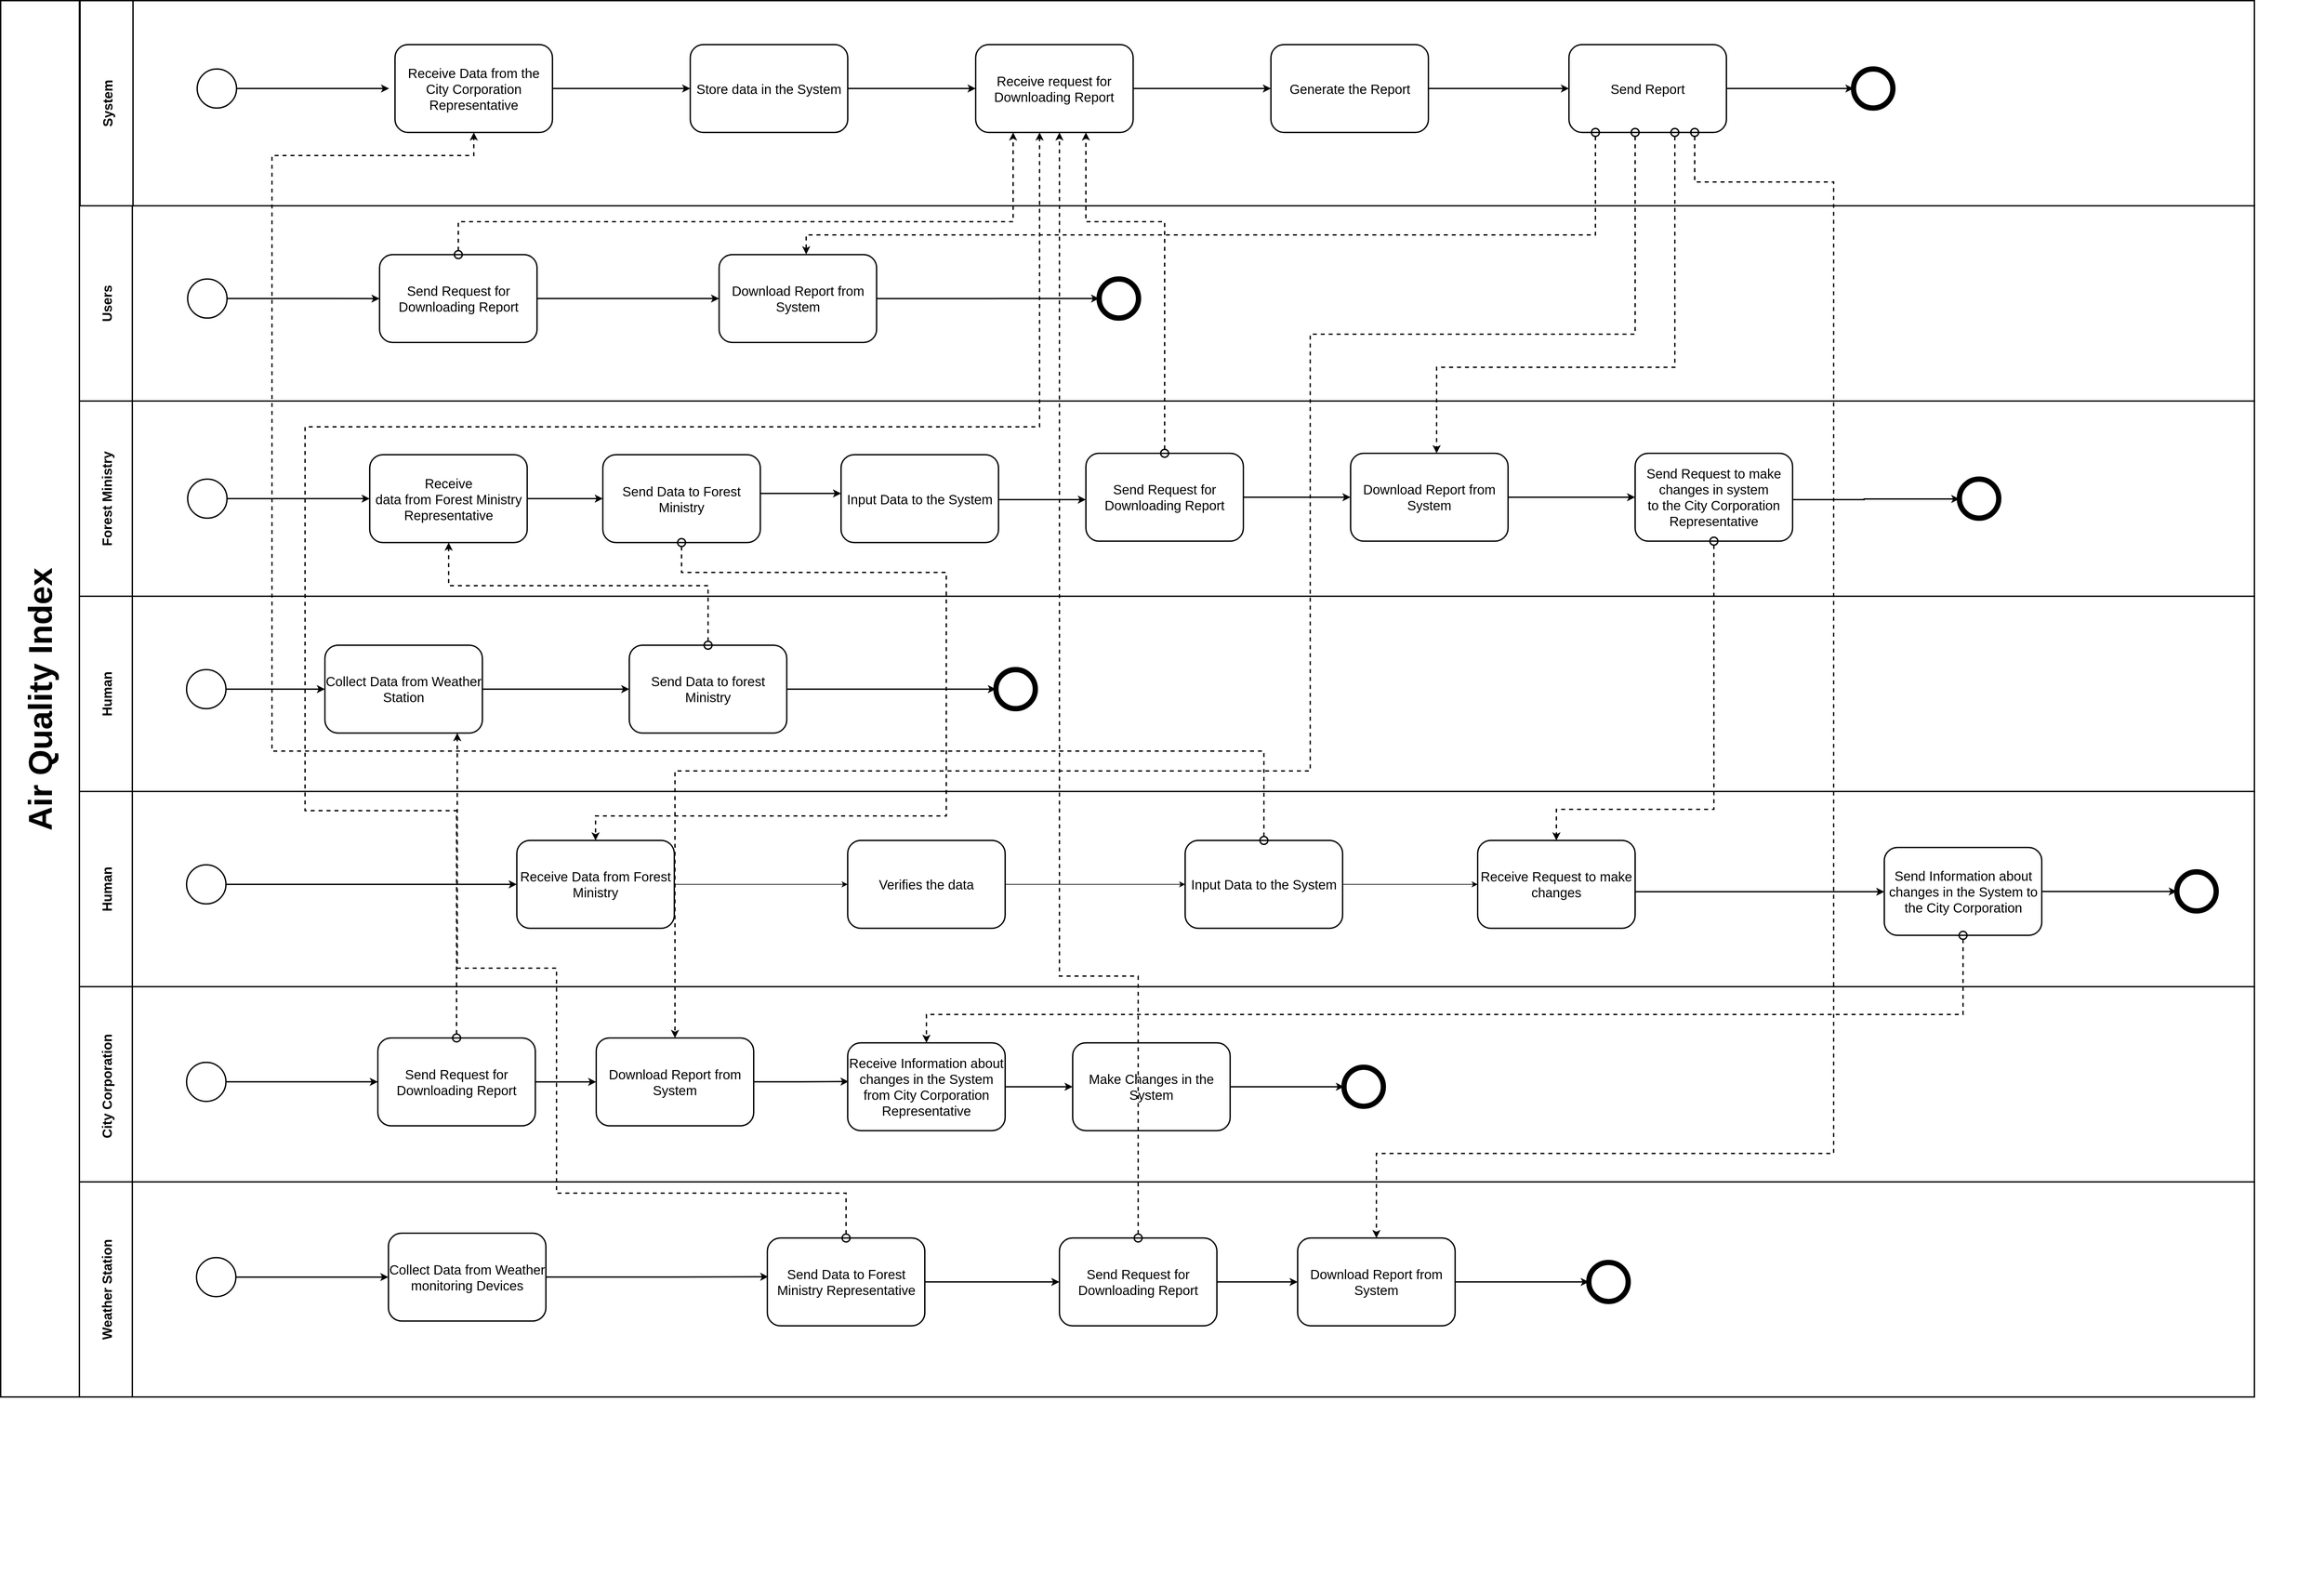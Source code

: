 <mxfile version="20.2.3" type="github">
  <diagram id="QK-G4r99VR7Iopguges4" name="Page-1">
    <mxGraphModel dx="4042" dy="3348" grid="1" gridSize="10" guides="1" tooltips="1" connect="1" arrows="1" fold="1" page="1" pageScale="1" pageWidth="850" pageHeight="1100" math="0" shadow="0">
      <root>
        <mxCell id="0" />
        <mxCell id="1" parent="0" />
        <mxCell id="4ae8aSRG42hauCQbg71n-1" value="" style="group;horizontal=0;" connectable="0" vertex="1" parent="1">
          <mxGeometry x="170" y="-742" width="3510" height="2360" as="geometry" />
        </mxCell>
        <mxCell id="4ae8aSRG42hauCQbg71n-2" value="Users" style="swimlane;horizontal=0;startSize=80;strokeWidth=2;fontSize=20;" vertex="1" parent="4ae8aSRG42hauCQbg71n-1">
          <mxGeometry x="118.983" y="300" width="3286.907" height="295" as="geometry" />
        </mxCell>
        <mxCell id="4ae8aSRG42hauCQbg71n-3" style="edgeStyle=orthogonalEdgeStyle;shape=connector;rounded=0;orthogonalLoop=1;jettySize=auto;html=1;exitX=1;exitY=0.5;exitDx=0;exitDy=0;exitPerimeter=0;labelBackgroundColor=default;fontFamily=Helvetica;fontSize=11;fontColor=default;startArrow=none;startFill=0;endArrow=classic;strokeColor=default;strokeWidth=2;" edge="1" parent="4ae8aSRG42hauCQbg71n-2" source="4ae8aSRG42hauCQbg71n-4" target="4ae8aSRG42hauCQbg71n-9">
          <mxGeometry relative="1" as="geometry" />
        </mxCell>
        <mxCell id="4ae8aSRG42hauCQbg71n-4" value="" style="strokeWidth=2;html=1;shape=mxgraph.flowchart.start_2;whiteSpace=wrap;" vertex="1" parent="4ae8aSRG42hauCQbg71n-2">
          <mxGeometry x="163.602" y="110.625" width="59.492" height="59" as="geometry" />
        </mxCell>
        <mxCell id="4ae8aSRG42hauCQbg71n-5" value="" style="strokeWidth=8;html=1;shape=mxgraph.flowchart.start_2;whiteSpace=wrap;" vertex="1" parent="4ae8aSRG42hauCQbg71n-2">
          <mxGeometry x="1541.021" y="110.625" width="59.492" height="59" as="geometry" />
        </mxCell>
        <mxCell id="4ae8aSRG42hauCQbg71n-6" value="&lt;span style=&quot;font-size: 20px;&quot;&gt;Download Report from System&lt;/span&gt;" style="rounded=1;whiteSpace=wrap;html=1;strokeWidth=2;" vertex="1" parent="4ae8aSRG42hauCQbg71n-2">
          <mxGeometry x="966.737" y="73.75" width="237.966" height="132.75" as="geometry" />
        </mxCell>
        <mxCell id="4ae8aSRG42hauCQbg71n-7" style="edgeStyle=orthogonalEdgeStyle;rounded=0;orthogonalLoop=1;jettySize=auto;html=1;entryX=0;entryY=0.5;entryDx=0;entryDy=0;entryPerimeter=0;strokeWidth=2;" edge="1" parent="4ae8aSRG42hauCQbg71n-2" source="4ae8aSRG42hauCQbg71n-6" target="4ae8aSRG42hauCQbg71n-5">
          <mxGeometry relative="1" as="geometry">
            <mxPoint x="1027.657" y="139.668" as="targetPoint" />
          </mxGeometry>
        </mxCell>
        <mxCell id="4ae8aSRG42hauCQbg71n-8" style="edgeStyle=orthogonalEdgeStyle;shape=connector;rounded=0;orthogonalLoop=1;jettySize=auto;html=1;exitX=1;exitY=0.5;exitDx=0;exitDy=0;entryX=0;entryY=0.5;entryDx=0;entryDy=0;labelBackgroundColor=default;fontFamily=Helvetica;fontSize=11;fontColor=default;startArrow=none;startFill=0;endArrow=classic;strokeColor=default;strokeWidth=2;" edge="1" parent="4ae8aSRG42hauCQbg71n-2" source="4ae8aSRG42hauCQbg71n-9" target="4ae8aSRG42hauCQbg71n-6">
          <mxGeometry relative="1" as="geometry" />
        </mxCell>
        <mxCell id="4ae8aSRG42hauCQbg71n-9" value="&lt;span style=&quot;font-size: 20px;&quot;&gt;Send Request for Downloading Report&lt;/span&gt;" style="rounded=1;whiteSpace=wrap;html=1;strokeWidth=2;" vertex="1" parent="4ae8aSRG42hauCQbg71n-2">
          <mxGeometry x="453.623" y="73.75" width="237.966" height="132.75" as="geometry" />
        </mxCell>
        <mxCell id="4ae8aSRG42hauCQbg71n-10" value="" style="group;strokeWidth=2;" connectable="0" vertex="1" parent="4ae8aSRG42hauCQbg71n-1">
          <mxGeometry x="118.983" y="595" width="3391.017" height="1770" as="geometry" />
        </mxCell>
        <mxCell id="4ae8aSRG42hauCQbg71n-11" value="" style="group;strokeWidth=2;" connectable="0" vertex="1" parent="4ae8aSRG42hauCQbg71n-10">
          <mxGeometry y="295" width="3331.525" height="1475" as="geometry" />
        </mxCell>
        <mxCell id="4ae8aSRG42hauCQbg71n-12" value="" style="group;strokeWidth=2;" connectable="0" vertex="1" parent="4ae8aSRG42hauCQbg71n-11">
          <mxGeometry width="3331.525" height="1475" as="geometry" />
        </mxCell>
        <mxCell id="4ae8aSRG42hauCQbg71n-13" value="Weather Station" style="swimlane;horizontal=0;startSize=80;fillStyle=solid;strokeWidth=2;fontSize=20;fontStyle=1" vertex="1" parent="4ae8aSRG42hauCQbg71n-12">
          <mxGeometry y="885" width="3286.91" height="325" as="geometry" />
        </mxCell>
        <mxCell id="4ae8aSRG42hauCQbg71n-14" style="edgeStyle=orthogonalEdgeStyle;rounded=0;orthogonalLoop=1;jettySize=auto;html=1;entryX=0;entryY=0.5;entryDx=0;entryDy=0;strokeWidth=2;" edge="1" parent="4ae8aSRG42hauCQbg71n-13" source="4ae8aSRG42hauCQbg71n-15" target="4ae8aSRG42hauCQbg71n-17">
          <mxGeometry relative="1" as="geometry" />
        </mxCell>
        <mxCell id="4ae8aSRG42hauCQbg71n-15" value="" style="strokeWidth=2;html=1;shape=mxgraph.flowchart.start_2;whiteSpace=wrap;" vertex="1" parent="4ae8aSRG42hauCQbg71n-13">
          <mxGeometry x="176.987" y="114.313" width="59.492" height="59" as="geometry" />
        </mxCell>
        <mxCell id="4ae8aSRG42hauCQbg71n-16" style="edgeStyle=orthogonalEdgeStyle;rounded=0;orthogonalLoop=1;jettySize=auto;html=1;entryX=0.006;entryY=0.441;entryDx=0;entryDy=0;entryPerimeter=0;strokeWidth=2;" edge="1" parent="4ae8aSRG42hauCQbg71n-13" source="4ae8aSRG42hauCQbg71n-17" target="4ae8aSRG42hauCQbg71n-19">
          <mxGeometry relative="1" as="geometry" />
        </mxCell>
        <mxCell id="4ae8aSRG42hauCQbg71n-17" value="&lt;font style=&quot;font-size: 20px;&quot;&gt;Collect Data from Weather monitoring Devices&lt;/font&gt;" style="rounded=1;whiteSpace=wrap;html=1;strokeWidth=2;" vertex="1" parent="4ae8aSRG42hauCQbg71n-13">
          <mxGeometry x="467.008" y="77.438" width="237.966" height="132.75" as="geometry" />
        </mxCell>
        <mxCell id="4ae8aSRG42hauCQbg71n-18" style="edgeStyle=orthogonalEdgeStyle;rounded=0;orthogonalLoop=1;jettySize=auto;html=1;strokeWidth=2;" edge="1" parent="4ae8aSRG42hauCQbg71n-13" source="4ae8aSRG42hauCQbg71n-19" target="4ae8aSRG42hauCQbg71n-22">
          <mxGeometry relative="1" as="geometry">
            <mxPoint x="1502.16" y="150.845" as="targetPoint" />
          </mxGeometry>
        </mxCell>
        <mxCell id="4ae8aSRG42hauCQbg71n-19" value="&lt;font style=&quot;font-size: 20px;&quot;&gt;Send Data to Forest Ministry Representative&lt;/font&gt;" style="rounded=1;whiteSpace=wrap;html=1;strokeWidth=2;" vertex="1" parent="4ae8aSRG42hauCQbg71n-13">
          <mxGeometry x="1039.614" y="84.812" width="237.966" height="132.75" as="geometry" />
        </mxCell>
        <mxCell id="4ae8aSRG42hauCQbg71n-20" value="&lt;font style=&quot;font-size: 20px;&quot;&gt;Download Report from System&lt;/font&gt;" style="rounded=1;whiteSpace=wrap;html=1;strokeWidth=2;" vertex="1" parent="4ae8aSRG42hauCQbg71n-13">
          <mxGeometry x="1841.013" y="84.81" width="237.966" height="132.75" as="geometry" />
        </mxCell>
        <mxCell id="4ae8aSRG42hauCQbg71n-21" style="edgeStyle=orthogonalEdgeStyle;rounded=0;orthogonalLoop=1;jettySize=auto;html=1;strokeWidth=2;" edge="1" parent="4ae8aSRG42hauCQbg71n-13" source="4ae8aSRG42hauCQbg71n-20" target="4ae8aSRG42hauCQbg71n-24">
          <mxGeometry relative="1" as="geometry">
            <mxPoint x="2242.447" y="150.728" as="targetPoint" />
          </mxGeometry>
        </mxCell>
        <mxCell id="4ae8aSRG42hauCQbg71n-22" value="&lt;font style=&quot;font-size: 20px;&quot;&gt;Send Request for Downloading Report&lt;/font&gt;" style="rounded=1;whiteSpace=wrap;html=1;strokeWidth=2;" vertex="1" parent="4ae8aSRG42hauCQbg71n-13">
          <mxGeometry x="1481.013" y="84.81" width="237.966" height="132.75" as="geometry" />
        </mxCell>
        <mxCell id="4ae8aSRG42hauCQbg71n-23" style="edgeStyle=orthogonalEdgeStyle;rounded=0;orthogonalLoop=1;jettySize=auto;html=1;strokeWidth=2;" edge="1" parent="4ae8aSRG42hauCQbg71n-13" source="4ae8aSRG42hauCQbg71n-22" target="4ae8aSRG42hauCQbg71n-20">
          <mxGeometry relative="1" as="geometry">
            <mxPoint x="1482.036" y="-278.965" as="sourcePoint" />
            <mxPoint x="1532.034" y="-272.63" as="targetPoint" />
          </mxGeometry>
        </mxCell>
        <mxCell id="4ae8aSRG42hauCQbg71n-24" value="" style="strokeWidth=8;html=1;shape=mxgraph.flowchart.start_2;whiteSpace=wrap;" vertex="1" parent="4ae8aSRG42hauCQbg71n-13">
          <mxGeometry x="2281.021" y="121.69" width="59.492" height="59" as="geometry" />
        </mxCell>
        <mxCell id="4ae8aSRG42hauCQbg71n-25" value="City Corporation " style="swimlane;horizontal=0;startSize=80;strokeWidth=2;fontSize=20;" vertex="1" parent="4ae8aSRG42hauCQbg71n-12">
          <mxGeometry y="590" width="3286.907" height="295" as="geometry" />
        </mxCell>
        <mxCell id="4ae8aSRG42hauCQbg71n-26" value="" style="strokeWidth=2;html=1;shape=mxgraph.flowchart.start_2;whiteSpace=wrap;" vertex="1" parent="4ae8aSRG42hauCQbg71n-25">
          <mxGeometry x="161.952" y="114.315" width="59.492" height="59" as="geometry" />
        </mxCell>
        <mxCell id="4ae8aSRG42hauCQbg71n-27" value="" style="strokeWidth=8;html=1;shape=mxgraph.flowchart.start_2;whiteSpace=wrap;" vertex="1" parent="4ae8aSRG42hauCQbg71n-25">
          <mxGeometry x="1911.021" y="121.69" width="59.492" height="59" as="geometry" />
        </mxCell>
        <mxCell id="4ae8aSRG42hauCQbg71n-28" value="&lt;font style=&quot;font-size: 20px;&quot;&gt;Download Report from System&lt;/font&gt;" style="rounded=1;whiteSpace=wrap;html=1;strokeWidth=2;" vertex="1" parent="4ae8aSRG42hauCQbg71n-25">
          <mxGeometry x="781.013" y="77.44" width="237.966" height="132.75" as="geometry" />
        </mxCell>
        <mxCell id="4ae8aSRG42hauCQbg71n-29" style="edgeStyle=orthogonalEdgeStyle;rounded=0;orthogonalLoop=1;jettySize=auto;html=1;strokeWidth=2;" edge="1" parent="4ae8aSRG42hauCQbg71n-25" source="4ae8aSRG42hauCQbg71n-26" target="4ae8aSRG42hauCQbg71n-35">
          <mxGeometry relative="1" as="geometry">
            <mxPoint x="411.017" y="144" as="targetPoint" />
          </mxGeometry>
        </mxCell>
        <mxCell id="4ae8aSRG42hauCQbg71n-30" style="edgeStyle=orthogonalEdgeStyle;rounded=0;orthogonalLoop=1;jettySize=auto;html=1;strokeWidth=2;" edge="1" parent="4ae8aSRG42hauCQbg71n-25" source="4ae8aSRG42hauCQbg71n-31" target="4ae8aSRG42hauCQbg71n-33">
          <mxGeometry relative="1" as="geometry">
            <mxPoint x="1501.017" y="151" as="targetPoint" />
          </mxGeometry>
        </mxCell>
        <mxCell id="4ae8aSRG42hauCQbg71n-31" value="&lt;font style=&quot;font-size: 20px;&quot;&gt;Receive Information about changes in the System from City Corporation Representative&lt;/font&gt;" style="rounded=1;whiteSpace=wrap;html=1;strokeWidth=2;" vertex="1" parent="4ae8aSRG42hauCQbg71n-25">
          <mxGeometry x="1161.019" y="84.815" width="237.966" height="132.75" as="geometry" />
        </mxCell>
        <mxCell id="4ae8aSRG42hauCQbg71n-32" style="edgeStyle=orthogonalEdgeStyle;rounded=0;orthogonalLoop=1;jettySize=auto;html=1;entryX=0.006;entryY=0.441;entryDx=0;entryDy=0;entryPerimeter=0;strokeWidth=2;" edge="1" parent="4ae8aSRG42hauCQbg71n-25" source="4ae8aSRG42hauCQbg71n-28" target="4ae8aSRG42hauCQbg71n-31">
          <mxGeometry relative="1" as="geometry" />
        </mxCell>
        <mxCell id="4ae8aSRG42hauCQbg71n-33" value="&lt;font style=&quot;font-size: 20px;&quot;&gt;Make Changes in the System&lt;/font&gt;" style="rounded=1;whiteSpace=wrap;html=1;strokeWidth=2;" vertex="1" parent="4ae8aSRG42hauCQbg71n-25">
          <mxGeometry x="1501.019" y="84.815" width="237.966" height="132.75" as="geometry" />
        </mxCell>
        <mxCell id="4ae8aSRG42hauCQbg71n-34" style="edgeStyle=orthogonalEdgeStyle;rounded=0;orthogonalLoop=1;jettySize=auto;html=1;strokeWidth=2;" edge="1" parent="4ae8aSRG42hauCQbg71n-25" source="4ae8aSRG42hauCQbg71n-33" target="4ae8aSRG42hauCQbg71n-27">
          <mxGeometry relative="1" as="geometry">
            <mxPoint x="1751.015" y="150.6" as="sourcePoint" />
            <mxPoint x="1891.017" y="151" as="targetPoint" />
          </mxGeometry>
        </mxCell>
        <mxCell id="4ae8aSRG42hauCQbg71n-35" value="&lt;font style=&quot;font-size: 20px;&quot;&gt;Send Request for Downloading Report&lt;/font&gt;" style="rounded=1;whiteSpace=wrap;html=1;strokeWidth=2;" vertex="1" parent="4ae8aSRG42hauCQbg71n-25">
          <mxGeometry x="451.013" y="77.44" width="237.966" height="132.75" as="geometry" />
        </mxCell>
        <mxCell id="4ae8aSRG42hauCQbg71n-36" style="edgeStyle=orthogonalEdgeStyle;rounded=0;orthogonalLoop=1;jettySize=auto;html=1;strokeWidth=2;" edge="1" parent="4ae8aSRG42hauCQbg71n-25" source="4ae8aSRG42hauCQbg71n-35" target="4ae8aSRG42hauCQbg71n-28">
          <mxGeometry relative="1" as="geometry">
            <mxPoint x="711.019" y="153.665" as="sourcePoint" />
            <mxPoint x="761.017" y="160" as="targetPoint" />
          </mxGeometry>
        </mxCell>
        <mxCell id="4ae8aSRG42hauCQbg71n-37" value="Human" style="swimlane;horizontal=0;startSize=80;strokeWidth=2;fontSize=20;" vertex="1" parent="4ae8aSRG42hauCQbg71n-12">
          <mxGeometry y="295" width="3286.907" height="295" as="geometry" />
        </mxCell>
        <mxCell id="4ae8aSRG42hauCQbg71n-38" value="" style="strokeWidth=2;html=1;shape=mxgraph.flowchart.start_2;whiteSpace=wrap;" vertex="1" parent="4ae8aSRG42hauCQbg71n-37">
          <mxGeometry x="161.952" y="110.875" width="59.492" height="59" as="geometry" />
        </mxCell>
        <mxCell id="4ae8aSRG42hauCQbg71n-39" style="edgeStyle=orthogonalEdgeStyle;rounded=0;orthogonalLoop=1;jettySize=auto;html=1;strokeWidth=2;" edge="1" parent="4ae8aSRG42hauCQbg71n-37" source="4ae8aSRG42hauCQbg71n-38" target="4ae8aSRG42hauCQbg71n-49">
          <mxGeometry relative="1" as="geometry">
            <mxPoint x="371.013" y="140.375" as="targetPoint" />
          </mxGeometry>
        </mxCell>
        <mxCell id="4ae8aSRG42hauCQbg71n-43" value="&lt;font style=&quot;font-size: 20px;&quot;&gt;Receive Request to make changes&lt;/font&gt;" style="rounded=1;whiteSpace=wrap;html=1;strokeWidth=2;" vertex="1" parent="4ae8aSRG42hauCQbg71n-37">
          <mxGeometry x="2113.049" y="73.995" width="237.966" height="132.75" as="geometry" />
        </mxCell>
        <mxCell id="4ae8aSRG42hauCQbg71n-45" value="&lt;font style=&quot;font-size: 20px;&quot;&gt;Send Information about changes in the System to the City Corporation&lt;/font&gt;" style="rounded=1;whiteSpace=wrap;html=1;strokeWidth=2;" vertex="1" parent="4ae8aSRG42hauCQbg71n-37">
          <mxGeometry x="2727.569" y="84.685" width="237.966" height="132.75" as="geometry" />
        </mxCell>
        <mxCell id="4ae8aSRG42hauCQbg71n-46" style="edgeStyle=orthogonalEdgeStyle;rounded=0;orthogonalLoop=1;jettySize=auto;html=1;strokeWidth=2;" edge="1" parent="4ae8aSRG42hauCQbg71n-37" source="4ae8aSRG42hauCQbg71n-43" target="4ae8aSRG42hauCQbg71n-45">
          <mxGeometry relative="1" as="geometry">
            <mxPoint x="2567.565" y="150.341" as="sourcePoint" />
            <mxPoint x="2684.567" y="157.56" as="targetPoint" />
            <Array as="points">
              <mxPoint x="2587.55" y="151.56" />
              <mxPoint x="2587.55" y="151.56" />
            </Array>
          </mxGeometry>
        </mxCell>
        <mxCell id="4ae8aSRG42hauCQbg71n-47" value="" style="strokeWidth=8;html=1;shape=mxgraph.flowchart.start_2;whiteSpace=wrap;" vertex="1" parent="4ae8aSRG42hauCQbg71n-37">
          <mxGeometry x="3169.601" y="121.56" width="59.492" height="59" as="geometry" />
        </mxCell>
        <mxCell id="4ae8aSRG42hauCQbg71n-48" style="edgeStyle=orthogonalEdgeStyle;rounded=0;orthogonalLoop=1;jettySize=auto;html=1;strokeWidth=2;" edge="1" parent="4ae8aSRG42hauCQbg71n-37" source="4ae8aSRG42hauCQbg71n-45" target="4ae8aSRG42hauCQbg71n-47">
          <mxGeometry relative="1" as="geometry">
            <mxPoint x="2997.565" y="151.013" as="sourcePoint" />
            <mxPoint x="2860.614" y="-289.13" as="targetPoint" />
          </mxGeometry>
        </mxCell>
        <mxCell id="4ae8aSRG42hauCQbg71n-49" value="&lt;span style=&quot;font-size: 20px;&quot;&gt;Receive Data from Forest Ministry&lt;/span&gt;" style="rounded=1;whiteSpace=wrap;html=1;strokeWidth=2;" vertex="1" parent="4ae8aSRG42hauCQbg71n-37">
          <mxGeometry x="661.017" y="74" width="237.966" height="132.75" as="geometry" />
        </mxCell>
        <mxCell id="4ae8aSRG42hauCQbg71n-50" style="edgeStyle=orthogonalEdgeStyle;rounded=0;orthogonalLoop=1;jettySize=auto;html=1;exitX=1;exitY=0.5;exitDx=0;exitDy=0;" edge="1" parent="4ae8aSRG42hauCQbg71n-37" source="4ae8aSRG42hauCQbg71n-51" target="4ae8aSRG42hauCQbg71n-54">
          <mxGeometry relative="1" as="geometry" />
        </mxCell>
        <mxCell id="4ae8aSRG42hauCQbg71n-51" value="&lt;span style=&quot;font-size: 20px;&quot;&gt;Verifies the data&lt;/span&gt;" style="rounded=1;whiteSpace=wrap;html=1;strokeWidth=2;" vertex="1" parent="4ae8aSRG42hauCQbg71n-37">
          <mxGeometry x="1161.017" y="74" width="237.966" height="132.75" as="geometry" />
        </mxCell>
        <mxCell id="4ae8aSRG42hauCQbg71n-52" style="edgeStyle=orthogonalEdgeStyle;rounded=0;orthogonalLoop=1;jettySize=auto;html=1;exitX=1;exitY=0.5;exitDx=0;exitDy=0;" edge="1" parent="4ae8aSRG42hauCQbg71n-37" source="4ae8aSRG42hauCQbg71n-49" target="4ae8aSRG42hauCQbg71n-51">
          <mxGeometry relative="1" as="geometry" />
        </mxCell>
        <mxCell id="4ae8aSRG42hauCQbg71n-53" style="edgeStyle=orthogonalEdgeStyle;rounded=0;orthogonalLoop=1;jettySize=auto;html=1;exitX=1;exitY=0.5;exitDx=0;exitDy=0;" edge="1" parent="4ae8aSRG42hauCQbg71n-37" source="4ae8aSRG42hauCQbg71n-54" target="4ae8aSRG42hauCQbg71n-43">
          <mxGeometry relative="1" as="geometry" />
        </mxCell>
        <mxCell id="4ae8aSRG42hauCQbg71n-54" value="&lt;span style=&quot;font-size: 20px;&quot;&gt;Input Data to the System&lt;/span&gt;" style="rounded=1;whiteSpace=wrap;html=1;strokeWidth=2;" vertex="1" parent="4ae8aSRG42hauCQbg71n-37">
          <mxGeometry x="1671.017" y="74.0" width="237.966" height="132.75" as="geometry" />
        </mxCell>
        <mxCell id="4ae8aSRG42hauCQbg71n-55" style="edgeStyle=orthogonalEdgeStyle;rounded=0;orthogonalLoop=1;jettySize=auto;html=1;dashed=1;startArrow=oval;startFill=0;endArrow=classic;endFill=1;strokeWidth=2;startSize=12;" edge="1" parent="4ae8aSRG42hauCQbg71n-12" source="4ae8aSRG42hauCQbg71n-19" target="4ae8aSRG42hauCQbg71n-103">
          <mxGeometry relative="1" as="geometry">
            <Array as="points">
              <mxPoint x="1159" y="902" />
              <mxPoint x="721" y="902" />
              <mxPoint x="721" y="562" />
              <mxPoint x="571" y="562" />
            </Array>
            <mxPoint x="251.017" y="532" as="targetPoint" />
          </mxGeometry>
        </mxCell>
        <mxCell id="4ae8aSRG42hauCQbg71n-56" style="edgeStyle=orthogonalEdgeStyle;rounded=0;orthogonalLoop=1;jettySize=auto;html=1;exitX=0.5;exitY=1;exitDx=0;exitDy=0;dashed=1;startArrow=oval;startFill=0;startSize=12;sourcePerimeterSpacing=0;strokeWidth=2;" edge="1" parent="4ae8aSRG42hauCQbg71n-12" source="4ae8aSRG42hauCQbg71n-45" target="4ae8aSRG42hauCQbg71n-31">
          <mxGeometry relative="1" as="geometry">
            <Array as="points">
              <mxPoint x="2846" y="632" />
              <mxPoint x="1280" y="632" />
            </Array>
          </mxGeometry>
        </mxCell>
        <mxCell id="4ae8aSRG42hauCQbg71n-100" value="Human" style="swimlane;horizontal=0;startSize=80;strokeWidth=2;fontSize=20;" vertex="1" parent="4ae8aSRG42hauCQbg71n-12">
          <mxGeometry width="3286.907" height="295" as="geometry" />
        </mxCell>
        <mxCell id="4ae8aSRG42hauCQbg71n-101" value="" style="strokeWidth=2;html=1;shape=mxgraph.flowchart.start_2;whiteSpace=wrap;" vertex="1" parent="4ae8aSRG42hauCQbg71n-100">
          <mxGeometry x="161.952" y="110.875" width="59.492" height="59" as="geometry" />
        </mxCell>
        <mxCell id="4ae8aSRG42hauCQbg71n-102" style="edgeStyle=orthogonalEdgeStyle;rounded=0;orthogonalLoop=1;jettySize=auto;html=1;entryX=0;entryY=0.5;entryDx=0;entryDy=0;strokeWidth=2;" edge="1" parent="4ae8aSRG42hauCQbg71n-100" source="4ae8aSRG42hauCQbg71n-101" target="4ae8aSRG42hauCQbg71n-103">
          <mxGeometry relative="1" as="geometry" />
        </mxCell>
        <mxCell id="4ae8aSRG42hauCQbg71n-103" value="&lt;font style=&quot;font-size: 20px;&quot;&gt;Collect Data from Weather Station&lt;/font&gt;" style="rounded=1;whiteSpace=wrap;html=1;strokeWidth=2;" vertex="1" parent="4ae8aSRG42hauCQbg71n-100">
          <mxGeometry x="371.013" y="74.0" width="237.966" height="132.75" as="geometry" />
        </mxCell>
        <mxCell id="4ae8aSRG42hauCQbg71n-104" style="edgeStyle=orthogonalEdgeStyle;rounded=0;orthogonalLoop=1;jettySize=auto;html=1;strokeWidth=2;" edge="1" parent="4ae8aSRG42hauCQbg71n-100" source="4ae8aSRG42hauCQbg71n-103" target="4ae8aSRG42hauCQbg71n-105">
          <mxGeometry relative="1" as="geometry">
            <mxPoint x="689.939" y="140.075" as="sourcePoint" />
            <mxPoint x="991.017" y="140" as="targetPoint" />
          </mxGeometry>
        </mxCell>
        <mxCell id="4ae8aSRG42hauCQbg71n-105" value="&lt;font style=&quot;font-size: 20px;&quot;&gt;Send Data to forest Ministry&lt;/font&gt;" style="rounded=1;whiteSpace=wrap;html=1;strokeWidth=2;" vertex="1" parent="4ae8aSRG42hauCQbg71n-100">
          <mxGeometry x="831.019" y="73.995" width="237.966" height="132.75" as="geometry" />
        </mxCell>
        <mxCell id="4ae8aSRG42hauCQbg71n-110" value="" style="strokeWidth=8;html=1;shape=mxgraph.flowchart.start_2;whiteSpace=wrap;" vertex="1" parent="4ae8aSRG42hauCQbg71n-100">
          <mxGeometry x="1385.081" y="110.88" width="59.492" height="59" as="geometry" />
        </mxCell>
        <mxCell id="4ae8aSRG42hauCQbg71n-111" style="edgeStyle=orthogonalEdgeStyle;rounded=0;orthogonalLoop=1;jettySize=auto;html=1;strokeWidth=2;" edge="1" parent="4ae8aSRG42hauCQbg71n-100" source="4ae8aSRG42hauCQbg71n-105" target="4ae8aSRG42hauCQbg71n-110">
          <mxGeometry relative="1" as="geometry">
            <mxPoint x="1181.015" y="140.38" as="sourcePoint" />
            <mxPoint x="1076.094" y="-299.81" as="targetPoint" />
          </mxGeometry>
        </mxCell>
        <mxCell id="4ae8aSRG42hauCQbg71n-57" value="Forest Ministry" style="swimlane;horizontal=0;startSize=80;strokeWidth=2;fontSize=20;rounded=0;swimlaneLine=1;" vertex="1" parent="4ae8aSRG42hauCQbg71n-10">
          <mxGeometry width="3286.907" height="295" as="geometry">
            <mxRectangle x="880" y="360" width="40" height="150" as="alternateBounds" />
          </mxGeometry>
        </mxCell>
        <mxCell id="4ae8aSRG42hauCQbg71n-58" style="edgeStyle=orthogonalEdgeStyle;rounded=0;orthogonalLoop=1;jettySize=auto;html=1;strokeWidth=2;" edge="1" parent="4ae8aSRG42hauCQbg71n-57" source="4ae8aSRG42hauCQbg71n-66" target="4ae8aSRG42hauCQbg71n-70">
          <mxGeometry relative="1" as="geometry">
            <mxPoint x="2341.017" y="145.38" as="targetPoint" />
            <mxPoint x="2111.017" y="149" as="sourcePoint" />
          </mxGeometry>
        </mxCell>
        <mxCell id="4ae8aSRG42hauCQbg71n-59" value="&lt;font style=&quot;font-size: 20px;&quot;&gt;Input Data to the System&lt;/font&gt;" style="rounded=1;whiteSpace=wrap;html=1;strokeWidth=2;" vertex="1" parent="4ae8aSRG42hauCQbg71n-57">
          <mxGeometry x="1151.012" y="81.125" width="237.966" height="132.75" as="geometry" />
        </mxCell>
        <mxCell id="4ae8aSRG42hauCQbg71n-60" style="edgeStyle=orthogonalEdgeStyle;rounded=0;orthogonalLoop=1;jettySize=auto;html=1;entryX=0;entryY=0.5;entryDx=0;entryDy=0;strokeWidth=2;" edge="1" parent="4ae8aSRG42hauCQbg71n-57" source="4ae8aSRG42hauCQbg71n-65" target="4ae8aSRG42hauCQbg71n-64">
          <mxGeometry relative="1" as="geometry" />
        </mxCell>
        <mxCell id="4ae8aSRG42hauCQbg71n-61" style="edgeStyle=orthogonalEdgeStyle;rounded=0;orthogonalLoop=1;jettySize=auto;html=1;exitX=1;exitY=0.441;exitDx=0;exitDy=0;exitPerimeter=0;strokeWidth=2;" edge="1" parent="4ae8aSRG42hauCQbg71n-57" source="4ae8aSRG42hauCQbg71n-62" target="4ae8aSRG42hauCQbg71n-59">
          <mxGeometry relative="1" as="geometry">
            <mxPoint x="1181.017" y="140" as="targetPoint" />
            <Array as="points">
              <mxPoint x="1190" y="140" />
              <mxPoint x="1190" y="147" />
            </Array>
          </mxGeometry>
        </mxCell>
        <mxCell id="4ae8aSRG42hauCQbg71n-62" value="&lt;font style=&quot;font-size: 20px;&quot;&gt;Send Data to Forest Ministry&lt;/font&gt;" style="rounded=1;whiteSpace=wrap;html=1;strokeWidth=2;" vertex="1" parent="4ae8aSRG42hauCQbg71n-57">
          <mxGeometry x="791.014" y="81.125" width="237.966" height="132.75" as="geometry" />
        </mxCell>
        <mxCell id="4ae8aSRG42hauCQbg71n-63" style="edgeStyle=orthogonalEdgeStyle;rounded=0;orthogonalLoop=1;jettySize=auto;html=1;exitX=1;exitY=0.5;exitDx=0;exitDy=0;entryX=0;entryY=0.5;entryDx=0;entryDy=0;fontSize=27;strokeWidth=2;" edge="1" parent="4ae8aSRG42hauCQbg71n-57" source="4ae8aSRG42hauCQbg71n-64" target="4ae8aSRG42hauCQbg71n-62">
          <mxGeometry relative="1" as="geometry" />
        </mxCell>
        <mxCell id="4ae8aSRG42hauCQbg71n-64" value="&lt;span style=&quot;font-size: 20px;&quot;&gt;Receive&lt;br&gt;data from Forest Ministry Representative&lt;/span&gt;" style="rounded=1;whiteSpace=wrap;html=1;strokeWidth=2;" vertex="1" parent="4ae8aSRG42hauCQbg71n-57">
          <mxGeometry x="438.75" y="81.125" width="237.966" height="132.75" as="geometry" />
        </mxCell>
        <mxCell id="4ae8aSRG42hauCQbg71n-65" value="" style="strokeWidth=2;html=1;shape=mxgraph.flowchart.start_2;whiteSpace=wrap;" vertex="1" parent="4ae8aSRG42hauCQbg71n-57">
          <mxGeometry x="163.602" y="118" width="59.492" height="59" as="geometry" />
        </mxCell>
        <mxCell id="4ae8aSRG42hauCQbg71n-66" value="&lt;font style=&quot;font-size: 20px;&quot;&gt;Download Report from System&lt;/font&gt;" style="rounded=1;whiteSpace=wrap;html=1;strokeWidth=2;" vertex="1" parent="4ae8aSRG42hauCQbg71n-57">
          <mxGeometry x="1921.013" y="79" width="237.966" height="132.75" as="geometry" />
        </mxCell>
        <mxCell id="4ae8aSRG42hauCQbg71n-67" value="&lt;font style=&quot;font-size: 20px;&quot;&gt;Send Request for Downloading Report&lt;/font&gt;" style="rounded=1;whiteSpace=wrap;html=1;strokeWidth=2;" vertex="1" parent="4ae8aSRG42hauCQbg71n-57">
          <mxGeometry x="1521.013" y="79" width="237.966" height="132.75" as="geometry" />
        </mxCell>
        <mxCell id="4ae8aSRG42hauCQbg71n-68" style="edgeStyle=orthogonalEdgeStyle;rounded=0;orthogonalLoop=1;jettySize=auto;html=1;strokeWidth=2;" edge="1" parent="4ae8aSRG42hauCQbg71n-57" source="4ae8aSRG42hauCQbg71n-67" target="4ae8aSRG42hauCQbg71n-66">
          <mxGeometry relative="1" as="geometry">
            <mxPoint x="1861.017" y="139" as="targetPoint" />
            <mxPoint x="1771.019" y="144.79" as="sourcePoint" />
          </mxGeometry>
        </mxCell>
        <mxCell id="4ae8aSRG42hauCQbg71n-69" style="edgeStyle=orthogonalEdgeStyle;rounded=0;orthogonalLoop=1;jettySize=auto;html=1;strokeWidth=2;" edge="1" parent="4ae8aSRG42hauCQbg71n-57" source="4ae8aSRG42hauCQbg71n-59" target="4ae8aSRG42hauCQbg71n-67">
          <mxGeometry relative="1" as="geometry">
            <mxPoint x="1471.017" y="179" as="targetPoint" />
            <mxPoint x="1401.019" y="149.025" as="sourcePoint" />
            <Array as="points">
              <mxPoint x="1471" y="149" />
              <mxPoint x="1471" y="149" />
            </Array>
          </mxGeometry>
        </mxCell>
        <mxCell id="4ae8aSRG42hauCQbg71n-70" value="&lt;font style=&quot;font-size: 20px;&quot;&gt;Send Request to make changes in system &lt;br&gt;to the City Corporation Representative&lt;/font&gt;" style="rounded=1;whiteSpace=wrap;html=1;strokeWidth=2;" vertex="1" parent="4ae8aSRG42hauCQbg71n-57">
          <mxGeometry x="2351.013" y="79" width="237.966" height="132.75" as="geometry" />
        </mxCell>
        <mxCell id="4ae8aSRG42hauCQbg71n-71" value="" style="strokeWidth=8;html=1;shape=mxgraph.flowchart.start_2;whiteSpace=wrap;" vertex="1" parent="4ae8aSRG42hauCQbg71n-57">
          <mxGeometry x="2841.021" y="118" width="59.492" height="59" as="geometry" />
        </mxCell>
        <mxCell id="4ae8aSRG42hauCQbg71n-72" style="edgeStyle=orthogonalEdgeStyle;rounded=0;orthogonalLoop=1;jettySize=auto;html=1;strokeWidth=2;" edge="1" parent="4ae8aSRG42hauCQbg71n-57" source="4ae8aSRG42hauCQbg71n-70" target="4ae8aSRG42hauCQbg71n-71">
          <mxGeometry relative="1" as="geometry">
            <mxPoint x="2793.053" y="148.995" as="targetPoint" />
            <mxPoint x="2601.019" y="148.995" as="sourcePoint" />
            <Array as="points">
              <mxPoint x="2697" y="149" />
              <mxPoint x="2793" y="148" />
            </Array>
          </mxGeometry>
        </mxCell>
        <mxCell id="4ae8aSRG42hauCQbg71n-73" style="edgeStyle=orthogonalEdgeStyle;rounded=0;orthogonalLoop=1;jettySize=auto;html=1;dashed=1;startArrow=oval;startFill=0;startSize=12;sourcePerimeterSpacing=0;strokeWidth=2;" edge="1" parent="4ae8aSRG42hauCQbg71n-10" source="4ae8aSRG42hauCQbg71n-105" target="4ae8aSRG42hauCQbg71n-64">
          <mxGeometry relative="1" as="geometry">
            <Array as="points">
              <mxPoint x="950" y="279" />
              <mxPoint x="558" y="279" />
            </Array>
            <mxPoint x="950.017" y="347" as="sourcePoint" />
          </mxGeometry>
        </mxCell>
        <mxCell id="4ae8aSRG42hauCQbg71n-74" style="edgeStyle=orthogonalEdgeStyle;rounded=0;orthogonalLoop=1;jettySize=auto;html=1;exitX=0.5;exitY=1;exitDx=0;exitDy=0;dashed=1;startArrow=oval;startFill=0;startSize=12;sourcePerimeterSpacing=0;strokeWidth=2;" edge="1" parent="4ae8aSRG42hauCQbg71n-10" source="4ae8aSRG42hauCQbg71n-70" target="4ae8aSRG42hauCQbg71n-43">
          <mxGeometry relative="1" as="geometry">
            <mxPoint x="1551.017" y="359" as="targetPoint" />
            <Array as="points">
              <mxPoint x="2470" y="617" />
              <mxPoint x="2232" y="617" />
            </Array>
          </mxGeometry>
        </mxCell>
        <mxCell id="4ae8aSRG42hauCQbg71n-75" style="edgeStyle=orthogonalEdgeStyle;rounded=0;orthogonalLoop=1;jettySize=auto;html=1;exitX=0.5;exitY=1;exitDx=0;exitDy=0;dashed=1;strokeWidth=2;startArrow=oval;startFill=0;startSize=12;" edge="1" parent="4ae8aSRG42hauCQbg71n-10" source="4ae8aSRG42hauCQbg71n-62" target="4ae8aSRG42hauCQbg71n-49">
          <mxGeometry relative="1" as="geometry">
            <Array as="points">
              <mxPoint x="910" y="259" />
              <mxPoint x="1310" y="259" />
              <mxPoint x="1310" y="627" />
              <mxPoint x="780" y="627" />
            </Array>
          </mxGeometry>
        </mxCell>
        <mxCell id="4ae8aSRG42hauCQbg71n-76" value="System" style="swimlane;horizontal=0;startSize=80;strokeWidth=2;fontSize=20;" vertex="1" parent="4ae8aSRG42hauCQbg71n-1">
          <mxGeometry x="120" y="-10" width="3285.89" height="310" as="geometry" />
        </mxCell>
        <mxCell id="4ae8aSRG42hauCQbg71n-77" style="edgeStyle=orthogonalEdgeStyle;shape=connector;rounded=0;orthogonalLoop=1;jettySize=auto;html=1;exitX=1;exitY=0.5;exitDx=0;exitDy=0;exitPerimeter=0;labelBackgroundColor=default;fontFamily=Helvetica;fontSize=11;fontColor=default;startArrow=none;startFill=0;endArrow=classic;strokeColor=default;strokeWidth=2;" edge="1" parent="4ae8aSRG42hauCQbg71n-76" source="4ae8aSRG42hauCQbg71n-78">
          <mxGeometry relative="1" as="geometry">
            <mxPoint x="467.008" y="132.75" as="targetPoint" />
          </mxGeometry>
        </mxCell>
        <mxCell id="4ae8aSRG42hauCQbg71n-78" value="" style="strokeWidth=2;html=1;shape=mxgraph.flowchart.start_2;whiteSpace=wrap;" vertex="1" parent="4ae8aSRG42hauCQbg71n-76">
          <mxGeometry x="176.987" y="103.25" width="59.492" height="59" as="geometry" />
        </mxCell>
        <mxCell id="4ae8aSRG42hauCQbg71n-79" value="" style="strokeWidth=8;html=1;shape=mxgraph.flowchart.start_2;whiteSpace=wrap;" vertex="1" parent="4ae8aSRG42hauCQbg71n-76">
          <mxGeometry x="2680.004" y="103.25" width="59.492" height="59" as="geometry" />
        </mxCell>
        <mxCell id="4ae8aSRG42hauCQbg71n-80" value="&lt;font style=&quot;font-size: 20px;&quot;&gt;Receive Data from the City Corporation Representative&lt;/font&gt;" style="rounded=1;whiteSpace=wrap;html=1;strokeWidth=2;" vertex="1" parent="4ae8aSRG42hauCQbg71n-76">
          <mxGeometry x="475.932" y="66.375" width="237.966" height="132.75" as="geometry" />
        </mxCell>
        <mxCell id="4ae8aSRG42hauCQbg71n-81" value="&lt;font style=&quot;font-size: 20px;&quot;&gt;Store data in the System&lt;/font&gt;" style="rounded=1;whiteSpace=wrap;html=1;strokeWidth=2;" vertex="1" parent="4ae8aSRG42hauCQbg71n-76">
          <mxGeometry x="922.119" y="66.375" width="237.966" height="132.75" as="geometry" />
        </mxCell>
        <mxCell id="4ae8aSRG42hauCQbg71n-82" style="edgeStyle=orthogonalEdgeStyle;rounded=0;orthogonalLoop=1;jettySize=auto;html=1;entryX=0;entryY=0.5;entryDx=0;entryDy=0;startArrow=none;startFill=0;endArrow=classic;endFill=1;strokeWidth=2;" edge="1" parent="4ae8aSRG42hauCQbg71n-76" source="4ae8aSRG42hauCQbg71n-83" target="4ae8aSRG42hauCQbg71n-85">
          <mxGeometry relative="1" as="geometry" />
        </mxCell>
        <mxCell id="4ae8aSRG42hauCQbg71n-83" value="&lt;font style=&quot;font-size: 20px;&quot;&gt;Receive request for Downloading Report&lt;/font&gt;" style="rounded=1;whiteSpace=wrap;html=1;strokeWidth=2;" vertex="1" parent="4ae8aSRG42hauCQbg71n-76">
          <mxGeometry x="1353.432" y="66.375" width="237.966" height="132.75" as="geometry" />
        </mxCell>
        <mxCell id="4ae8aSRG42hauCQbg71n-84" style="edgeStyle=orthogonalEdgeStyle;rounded=0;orthogonalLoop=1;jettySize=auto;html=1;startArrow=none;startFill=0;endArrow=classic;endFill=1;strokeWidth=2;" edge="1" parent="4ae8aSRG42hauCQbg71n-76" source="4ae8aSRG42hauCQbg71n-85" target="4ae8aSRG42hauCQbg71n-88">
          <mxGeometry relative="1" as="geometry">
            <mxPoint x="2230" y="133" as="targetPoint" />
          </mxGeometry>
        </mxCell>
        <mxCell id="4ae8aSRG42hauCQbg71n-85" value="&lt;span style=&quot;font-size: 20px;&quot;&gt;Generate the Report&lt;/span&gt;" style="rounded=1;whiteSpace=wrap;html=1;strokeWidth=2;" vertex="1" parent="4ae8aSRG42hauCQbg71n-76">
          <mxGeometry x="1799.619" y="66.375" width="237.966" height="132.75" as="geometry" />
        </mxCell>
        <mxCell id="4ae8aSRG42hauCQbg71n-86" style="edgeStyle=orthogonalEdgeStyle;rounded=0;orthogonalLoop=1;jettySize=auto;html=1;strokeWidth=2;" edge="1" parent="4ae8aSRG42hauCQbg71n-76" source="4ae8aSRG42hauCQbg71n-80" target="4ae8aSRG42hauCQbg71n-81">
          <mxGeometry relative="1" as="geometry">
            <mxPoint x="921.102" y="142.75" as="targetPoint" />
          </mxGeometry>
        </mxCell>
        <mxCell id="4ae8aSRG42hauCQbg71n-87" style="edgeStyle=orthogonalEdgeStyle;rounded=0;orthogonalLoop=1;jettySize=auto;html=1;exitX=1;exitY=0.5;exitDx=0;exitDy=0;strokeWidth=2;" edge="1" parent="4ae8aSRG42hauCQbg71n-76" source="4ae8aSRG42hauCQbg71n-81" target="4ae8aSRG42hauCQbg71n-83">
          <mxGeometry relative="1" as="geometry">
            <mxPoint x="1352.415" y="142.012" as="targetPoint" />
          </mxGeometry>
        </mxCell>
        <mxCell id="4ae8aSRG42hauCQbg71n-88" value="&lt;span style=&quot;font-size: 20px;&quot;&gt;Send Report&lt;/span&gt;" style="rounded=1;whiteSpace=wrap;html=1;strokeWidth=2;" vertex="1" parent="4ae8aSRG42hauCQbg71n-76">
          <mxGeometry x="2249.999" y="66.375" width="237.966" height="132.75" as="geometry" />
        </mxCell>
        <mxCell id="4ae8aSRG42hauCQbg71n-89" style="edgeStyle=orthogonalEdgeStyle;rounded=0;orthogonalLoop=1;jettySize=auto;html=1;startArrow=none;startFill=0;endArrow=classic;endFill=1;strokeWidth=2;" edge="1" parent="4ae8aSRG42hauCQbg71n-76" source="4ae8aSRG42hauCQbg71n-88" target="4ae8aSRG42hauCQbg71n-79">
          <mxGeometry relative="1" as="geometry">
            <mxPoint x="2500.005" y="132.16" as="sourcePoint" />
            <mxPoint x="2630" y="132" as="targetPoint" />
          </mxGeometry>
        </mxCell>
        <mxCell id="4ae8aSRG42hauCQbg71n-90" style="edgeStyle=orthogonalEdgeStyle;rounded=0;orthogonalLoop=1;jettySize=auto;html=1;startArrow=oval;startFill=0;endArrow=classic;endFill=1;dashed=1;strokeWidth=2;jumpSize=6;startSize=12;" edge="1" parent="4ae8aSRG42hauCQbg71n-1" source="4ae8aSRG42hauCQbg71n-9" target="4ae8aSRG42hauCQbg71n-83">
          <mxGeometry relative="1" as="geometry">
            <mxPoint x="1580" y="214" as="targetPoint" />
            <Array as="points">
              <mxPoint x="692" y="324" />
              <mxPoint x="1530" y="324" />
            </Array>
          </mxGeometry>
        </mxCell>
        <mxCell id="4ae8aSRG42hauCQbg71n-91" style="edgeStyle=orthogonalEdgeStyle;rounded=0;orthogonalLoop=1;jettySize=auto;html=1;entryX=0.553;entryY=-0.003;entryDx=0;entryDy=0;entryPerimeter=0;dashed=1;startArrow=oval;startFill=0;endArrow=classic;endFill=1;strokeWidth=2;startSize=12;" edge="1" parent="4ae8aSRG42hauCQbg71n-1" source="4ae8aSRG42hauCQbg71n-88" target="4ae8aSRG42hauCQbg71n-6">
          <mxGeometry relative="1" as="geometry">
            <Array as="points">
              <mxPoint x="2410" y="344" />
              <mxPoint x="1217" y="344" />
            </Array>
          </mxGeometry>
        </mxCell>
        <mxCell id="4ae8aSRG42hauCQbg71n-92" value="&lt;b style=&quot;background-color: initial; font-size: 50px;&quot;&gt;&lt;font style=&quot;font-size: 50px;&quot;&gt;Air Quality Index&lt;/font&gt;&lt;/b&gt;" style="rounded=180&#xa;;whiteSpace=wrap;html=1;fontFamily=Helvetica;fontSize=50;fontColor=default;strokeWidth=2;verticalAlign=middle;horizontal=0;" vertex="1" parent="4ae8aSRG42hauCQbg71n-1">
          <mxGeometry y="-10" width="118.98" height="2110" as="geometry" />
        </mxCell>
        <mxCell id="4ae8aSRG42hauCQbg71n-93" style="edgeStyle=orthogonalEdgeStyle;rounded=0;orthogonalLoop=1;jettySize=auto;html=1;exitX=0.5;exitY=0;exitDx=0;exitDy=0;dashed=1;startArrow=oval;startFill=0;startSize=12;sourcePerimeterSpacing=0;strokeWidth=2;" edge="1" parent="4ae8aSRG42hauCQbg71n-1" source="4ae8aSRG42hauCQbg71n-67" target="4ae8aSRG42hauCQbg71n-83">
          <mxGeometry relative="1" as="geometry">
            <Array as="points">
              <mxPoint x="1759" y="324" />
              <mxPoint x="1640" y="324" />
            </Array>
          </mxGeometry>
        </mxCell>
        <mxCell id="4ae8aSRG42hauCQbg71n-94" style="edgeStyle=orthogonalEdgeStyle;rounded=0;orthogonalLoop=1;jettySize=auto;html=1;dashed=1;startArrow=oval;startFill=0;startSize=12;sourcePerimeterSpacing=0;strokeWidth=2;" edge="1" parent="4ae8aSRG42hauCQbg71n-1" source="4ae8aSRG42hauCQbg71n-88" target="4ae8aSRG42hauCQbg71n-66">
          <mxGeometry relative="1" as="geometry">
            <Array as="points">
              <mxPoint x="2530" y="544" />
              <mxPoint x="2170" y="544" />
            </Array>
          </mxGeometry>
        </mxCell>
        <mxCell id="4ae8aSRG42hauCQbg71n-95" style="edgeStyle=orthogonalEdgeStyle;rounded=0;orthogonalLoop=1;jettySize=auto;html=1;exitX=0.5;exitY=0;exitDx=0;exitDy=0;dashed=1;startArrow=oval;startFill=0;startSize=12;sourcePerimeterSpacing=0;strokeWidth=2;" edge="1" parent="4ae8aSRG42hauCQbg71n-1" source="4ae8aSRG42hauCQbg71n-35" target="4ae8aSRG42hauCQbg71n-83">
          <mxGeometry relative="1" as="geometry">
            <Array as="points">
              <mxPoint x="689" y="1214" />
              <mxPoint x="460" y="1214" />
              <mxPoint x="460" y="634" />
              <mxPoint x="1570" y="634" />
            </Array>
          </mxGeometry>
        </mxCell>
        <mxCell id="4ae8aSRG42hauCQbg71n-96" style="edgeStyle=orthogonalEdgeStyle;rounded=0;orthogonalLoop=1;jettySize=auto;html=1;dashed=1;startArrow=oval;startFill=0;startSize=12;sourcePerimeterSpacing=0;strokeWidth=2;" edge="1" parent="4ae8aSRG42hauCQbg71n-1" source="4ae8aSRG42hauCQbg71n-88" target="4ae8aSRG42hauCQbg71n-28">
          <mxGeometry relative="1" as="geometry">
            <Array as="points">
              <mxPoint x="2470" y="494" />
              <mxPoint x="1979" y="494" />
              <mxPoint x="1979" y="1154" />
              <mxPoint x="1019" y="1154" />
            </Array>
          </mxGeometry>
        </mxCell>
        <mxCell id="4ae8aSRG42hauCQbg71n-97" style="edgeStyle=orthogonalEdgeStyle;rounded=0;orthogonalLoop=1;jettySize=auto;html=1;exitX=0.5;exitY=0;exitDx=0;exitDy=0;dashed=1;startArrow=oval;startFill=0;startSize=12;sourcePerimeterSpacing=0;strokeWidth=2;" edge="1" parent="4ae8aSRG42hauCQbg71n-1" source="4ae8aSRG42hauCQbg71n-22" target="4ae8aSRG42hauCQbg71n-83">
          <mxGeometry relative="1" as="geometry">
            <Array as="points">
              <mxPoint x="1719" y="1464" />
              <mxPoint x="1600" y="1464" />
            </Array>
          </mxGeometry>
        </mxCell>
        <mxCell id="4ae8aSRG42hauCQbg71n-98" style="edgeStyle=orthogonalEdgeStyle;rounded=0;orthogonalLoop=1;jettySize=auto;html=1;dashed=1;startArrow=oval;startFill=0;startSize=12;sourcePerimeterSpacing=0;strokeWidth=2;" edge="1" parent="4ae8aSRG42hauCQbg71n-1" source="4ae8aSRG42hauCQbg71n-88" target="4ae8aSRG42hauCQbg71n-20">
          <mxGeometry relative="1" as="geometry">
            <mxPoint x="2607.286" y="1602.571" as="targetPoint" />
            <mxPoint x="2620" y="214" as="sourcePoint" />
            <Array as="points">
              <mxPoint x="2560" y="264" />
              <mxPoint x="2770" y="264" />
              <mxPoint x="2770" y="1732" />
              <mxPoint x="2079" y="1732" />
            </Array>
          </mxGeometry>
        </mxCell>
        <mxCell id="4ae8aSRG42hauCQbg71n-99" style="edgeStyle=orthogonalEdgeStyle;rounded=0;orthogonalLoop=1;jettySize=auto;html=1;dashed=1;startArrow=oval;startFill=0;startSize=12;strokeWidth=2;" edge="1" parent="4ae8aSRG42hauCQbg71n-1" source="4ae8aSRG42hauCQbg71n-54" target="4ae8aSRG42hauCQbg71n-80">
          <mxGeometry relative="1" as="geometry">
            <mxPoint x="2209" y="1134" as="sourcePoint" />
            <Array as="points">
              <mxPoint x="1909" y="1124" />
              <mxPoint x="410" y="1124" />
              <mxPoint x="410" y="224" />
              <mxPoint x="715" y="224" />
            </Array>
          </mxGeometry>
        </mxCell>
      </root>
    </mxGraphModel>
  </diagram>
</mxfile>
